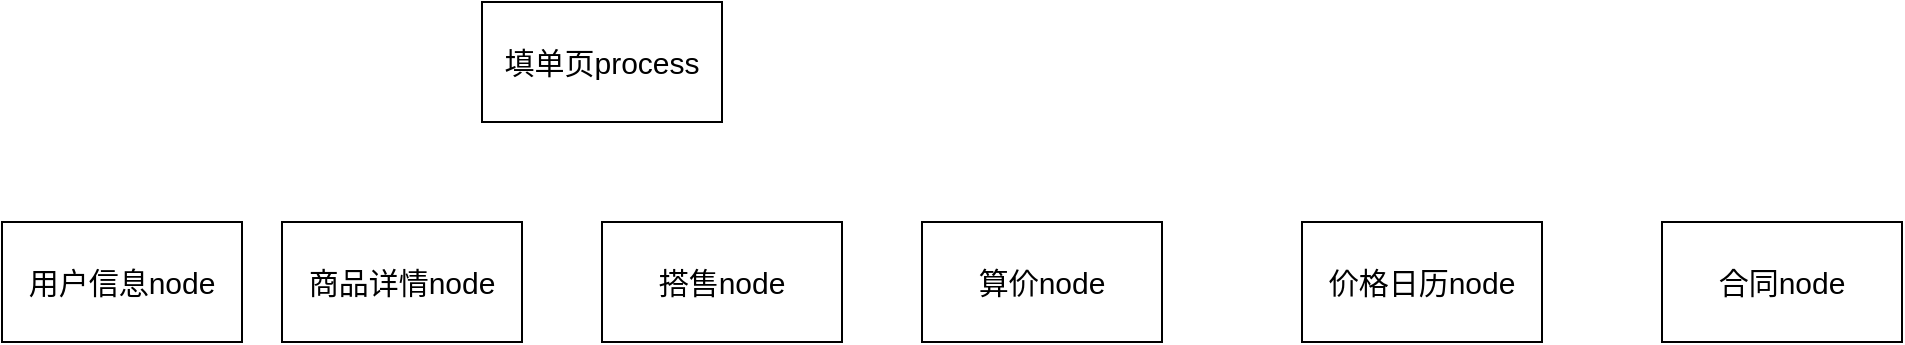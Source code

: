 <mxfile version="21.7.5" type="github">
  <diagram name="第 1 页" id="FwGZYvPx543RuP_go60c">
    <mxGraphModel dx="1026" dy="654" grid="1" gridSize="10" guides="1" tooltips="1" connect="1" arrows="1" fold="1" page="1" pageScale="1" pageWidth="827" pageHeight="1169" math="0" shadow="0">
      <root>
        <mxCell id="0" />
        <mxCell id="1" parent="0" />
        <mxCell id="ANIIl0F2oqM_aH0Y1HIA-1" value="&lt;font style=&quot;font-size: 15px;&quot;&gt;填单页process&lt;/font&gt;" style="rounded=0;whiteSpace=wrap;html=1;" vertex="1" parent="1">
          <mxGeometry x="320" y="240" width="120" height="60" as="geometry" />
        </mxCell>
        <mxCell id="ANIIl0F2oqM_aH0Y1HIA-2" value="&lt;font style=&quot;font-size: 15px;&quot;&gt;用户信息node&lt;/font&gt;" style="rounded=0;whiteSpace=wrap;html=1;" vertex="1" parent="1">
          <mxGeometry x="80" y="350" width="120" height="60" as="geometry" />
        </mxCell>
        <mxCell id="ANIIl0F2oqM_aH0Y1HIA-3" value="&lt;font style=&quot;font-size: 15px;&quot;&gt;商品详情node&lt;/font&gt;" style="rounded=0;whiteSpace=wrap;html=1;" vertex="1" parent="1">
          <mxGeometry x="220" y="350" width="120" height="60" as="geometry" />
        </mxCell>
        <mxCell id="ANIIl0F2oqM_aH0Y1HIA-4" value="&lt;font style=&quot;font-size: 15px;&quot;&gt;搭售node&lt;/font&gt;" style="rounded=0;whiteSpace=wrap;html=1;" vertex="1" parent="1">
          <mxGeometry x="380" y="350" width="120" height="60" as="geometry" />
        </mxCell>
        <mxCell id="ANIIl0F2oqM_aH0Y1HIA-5" value="&lt;font style=&quot;font-size: 15px;&quot;&gt;算价node&lt;/font&gt;" style="rounded=0;whiteSpace=wrap;html=1;" vertex="1" parent="1">
          <mxGeometry x="540" y="350" width="120" height="60" as="geometry" />
        </mxCell>
        <mxCell id="ANIIl0F2oqM_aH0Y1HIA-6" value="&lt;font style=&quot;font-size: 15px;&quot;&gt;价格日历node&lt;/font&gt;" style="rounded=0;whiteSpace=wrap;html=1;" vertex="1" parent="1">
          <mxGeometry x="730" y="350" width="120" height="60" as="geometry" />
        </mxCell>
        <mxCell id="ANIIl0F2oqM_aH0Y1HIA-7" value="&lt;font style=&quot;font-size: 15px;&quot;&gt;合同node&lt;/font&gt;" style="rounded=0;whiteSpace=wrap;html=1;" vertex="1" parent="1">
          <mxGeometry x="910" y="350" width="120" height="60" as="geometry" />
        </mxCell>
      </root>
    </mxGraphModel>
  </diagram>
</mxfile>
